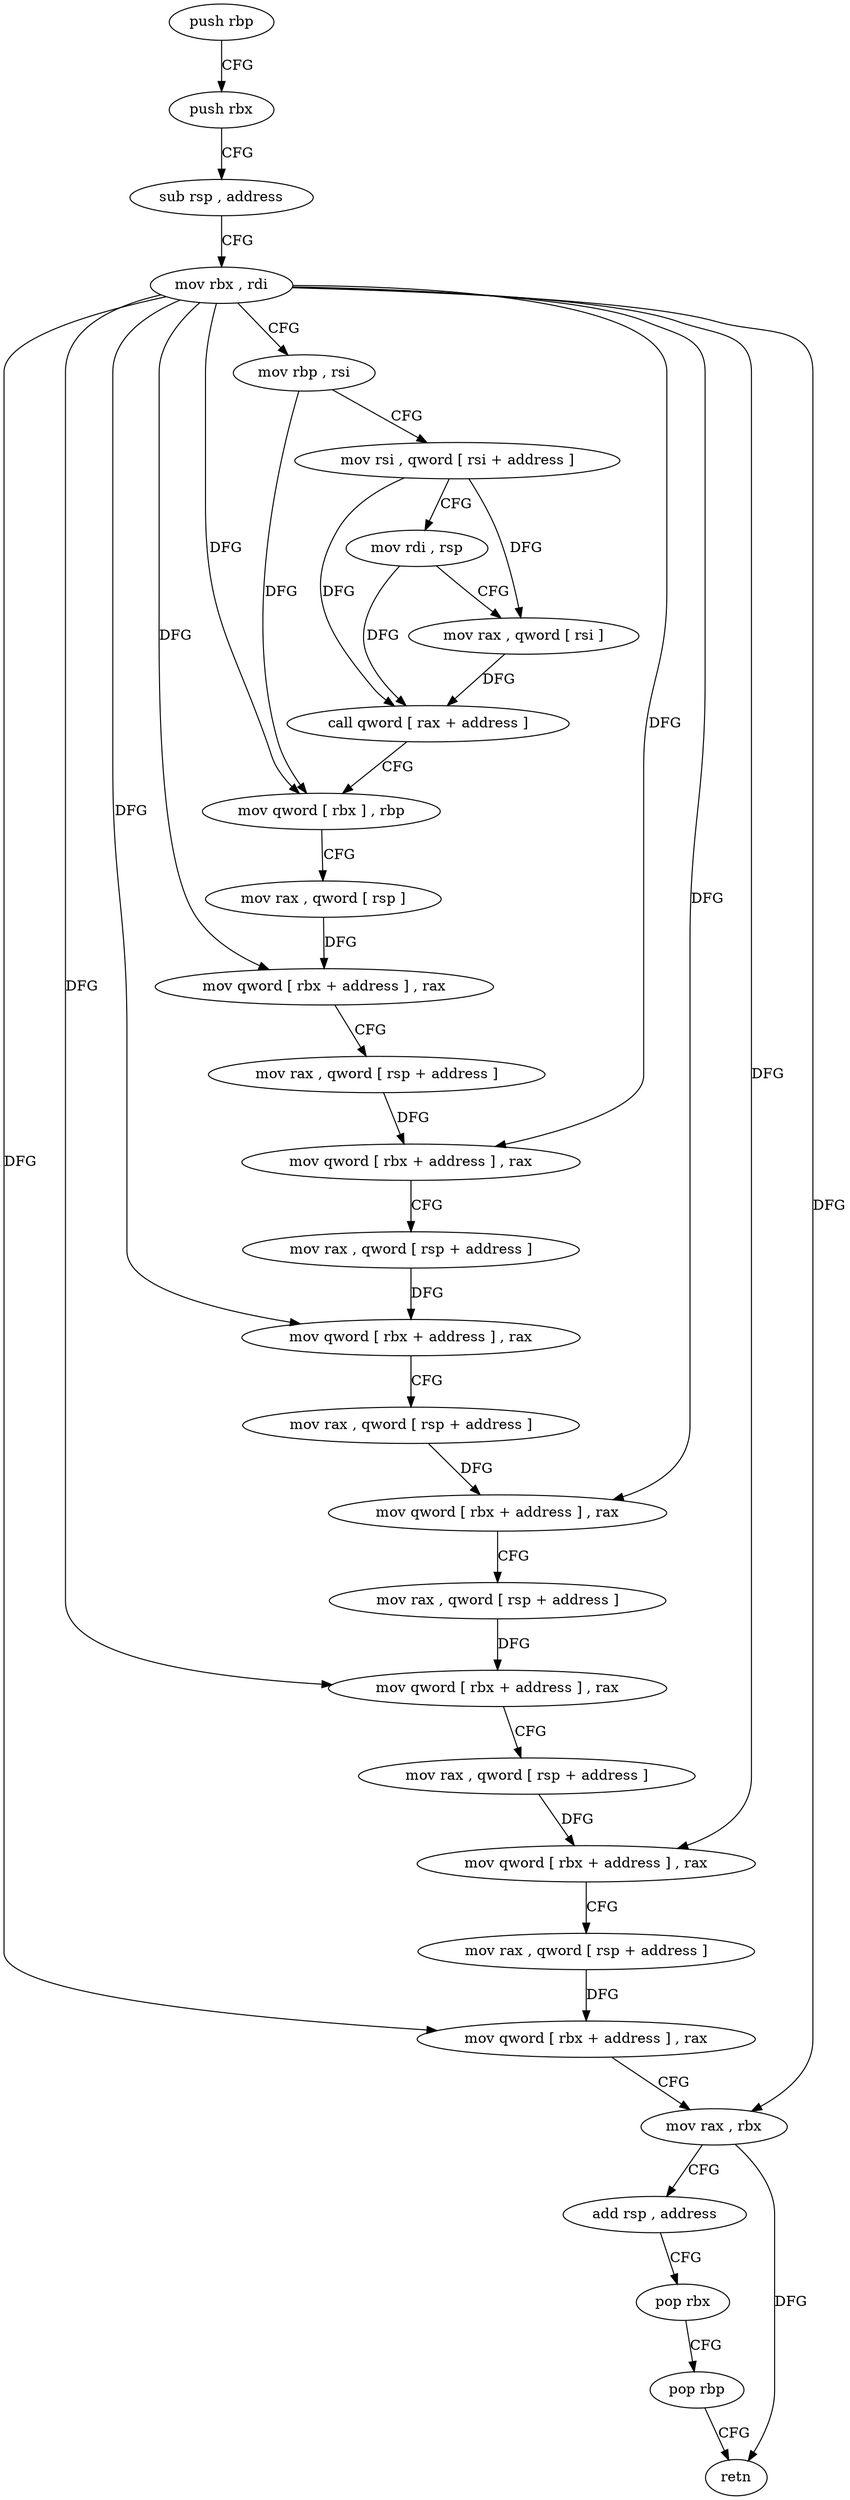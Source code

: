 digraph "func" {
"79016" [label = "push rbp" ]
"79017" [label = "push rbx" ]
"79018" [label = "sub rsp , address" ]
"79022" [label = "mov rbx , rdi" ]
"79025" [label = "mov rbp , rsi" ]
"79028" [label = "mov rsi , qword [ rsi + address ]" ]
"79035" [label = "mov rdi , rsp" ]
"79038" [label = "mov rax , qword [ rsi ]" ]
"79041" [label = "call qword [ rax + address ]" ]
"79047" [label = "mov qword [ rbx ] , rbp" ]
"79050" [label = "mov rax , qword [ rsp ]" ]
"79054" [label = "mov qword [ rbx + address ] , rax" ]
"79058" [label = "mov rax , qword [ rsp + address ]" ]
"79063" [label = "mov qword [ rbx + address ] , rax" ]
"79067" [label = "mov rax , qword [ rsp + address ]" ]
"79072" [label = "mov qword [ rbx + address ] , rax" ]
"79076" [label = "mov rax , qword [ rsp + address ]" ]
"79081" [label = "mov qword [ rbx + address ] , rax" ]
"79085" [label = "mov rax , qword [ rsp + address ]" ]
"79090" [label = "mov qword [ rbx + address ] , rax" ]
"79094" [label = "mov rax , qword [ rsp + address ]" ]
"79099" [label = "mov qword [ rbx + address ] , rax" ]
"79103" [label = "mov rax , qword [ rsp + address ]" ]
"79108" [label = "mov qword [ rbx + address ] , rax" ]
"79112" [label = "mov rax , rbx" ]
"79115" [label = "add rsp , address" ]
"79119" [label = "pop rbx" ]
"79120" [label = "pop rbp" ]
"79121" [label = "retn" ]
"79016" -> "79017" [ label = "CFG" ]
"79017" -> "79018" [ label = "CFG" ]
"79018" -> "79022" [ label = "CFG" ]
"79022" -> "79025" [ label = "CFG" ]
"79022" -> "79047" [ label = "DFG" ]
"79022" -> "79054" [ label = "DFG" ]
"79022" -> "79063" [ label = "DFG" ]
"79022" -> "79072" [ label = "DFG" ]
"79022" -> "79081" [ label = "DFG" ]
"79022" -> "79090" [ label = "DFG" ]
"79022" -> "79099" [ label = "DFG" ]
"79022" -> "79108" [ label = "DFG" ]
"79022" -> "79112" [ label = "DFG" ]
"79025" -> "79028" [ label = "CFG" ]
"79025" -> "79047" [ label = "DFG" ]
"79028" -> "79035" [ label = "CFG" ]
"79028" -> "79038" [ label = "DFG" ]
"79028" -> "79041" [ label = "DFG" ]
"79035" -> "79038" [ label = "CFG" ]
"79035" -> "79041" [ label = "DFG" ]
"79038" -> "79041" [ label = "DFG" ]
"79041" -> "79047" [ label = "CFG" ]
"79047" -> "79050" [ label = "CFG" ]
"79050" -> "79054" [ label = "DFG" ]
"79054" -> "79058" [ label = "CFG" ]
"79058" -> "79063" [ label = "DFG" ]
"79063" -> "79067" [ label = "CFG" ]
"79067" -> "79072" [ label = "DFG" ]
"79072" -> "79076" [ label = "CFG" ]
"79076" -> "79081" [ label = "DFG" ]
"79081" -> "79085" [ label = "CFG" ]
"79085" -> "79090" [ label = "DFG" ]
"79090" -> "79094" [ label = "CFG" ]
"79094" -> "79099" [ label = "DFG" ]
"79099" -> "79103" [ label = "CFG" ]
"79103" -> "79108" [ label = "DFG" ]
"79108" -> "79112" [ label = "CFG" ]
"79112" -> "79115" [ label = "CFG" ]
"79112" -> "79121" [ label = "DFG" ]
"79115" -> "79119" [ label = "CFG" ]
"79119" -> "79120" [ label = "CFG" ]
"79120" -> "79121" [ label = "CFG" ]
}
